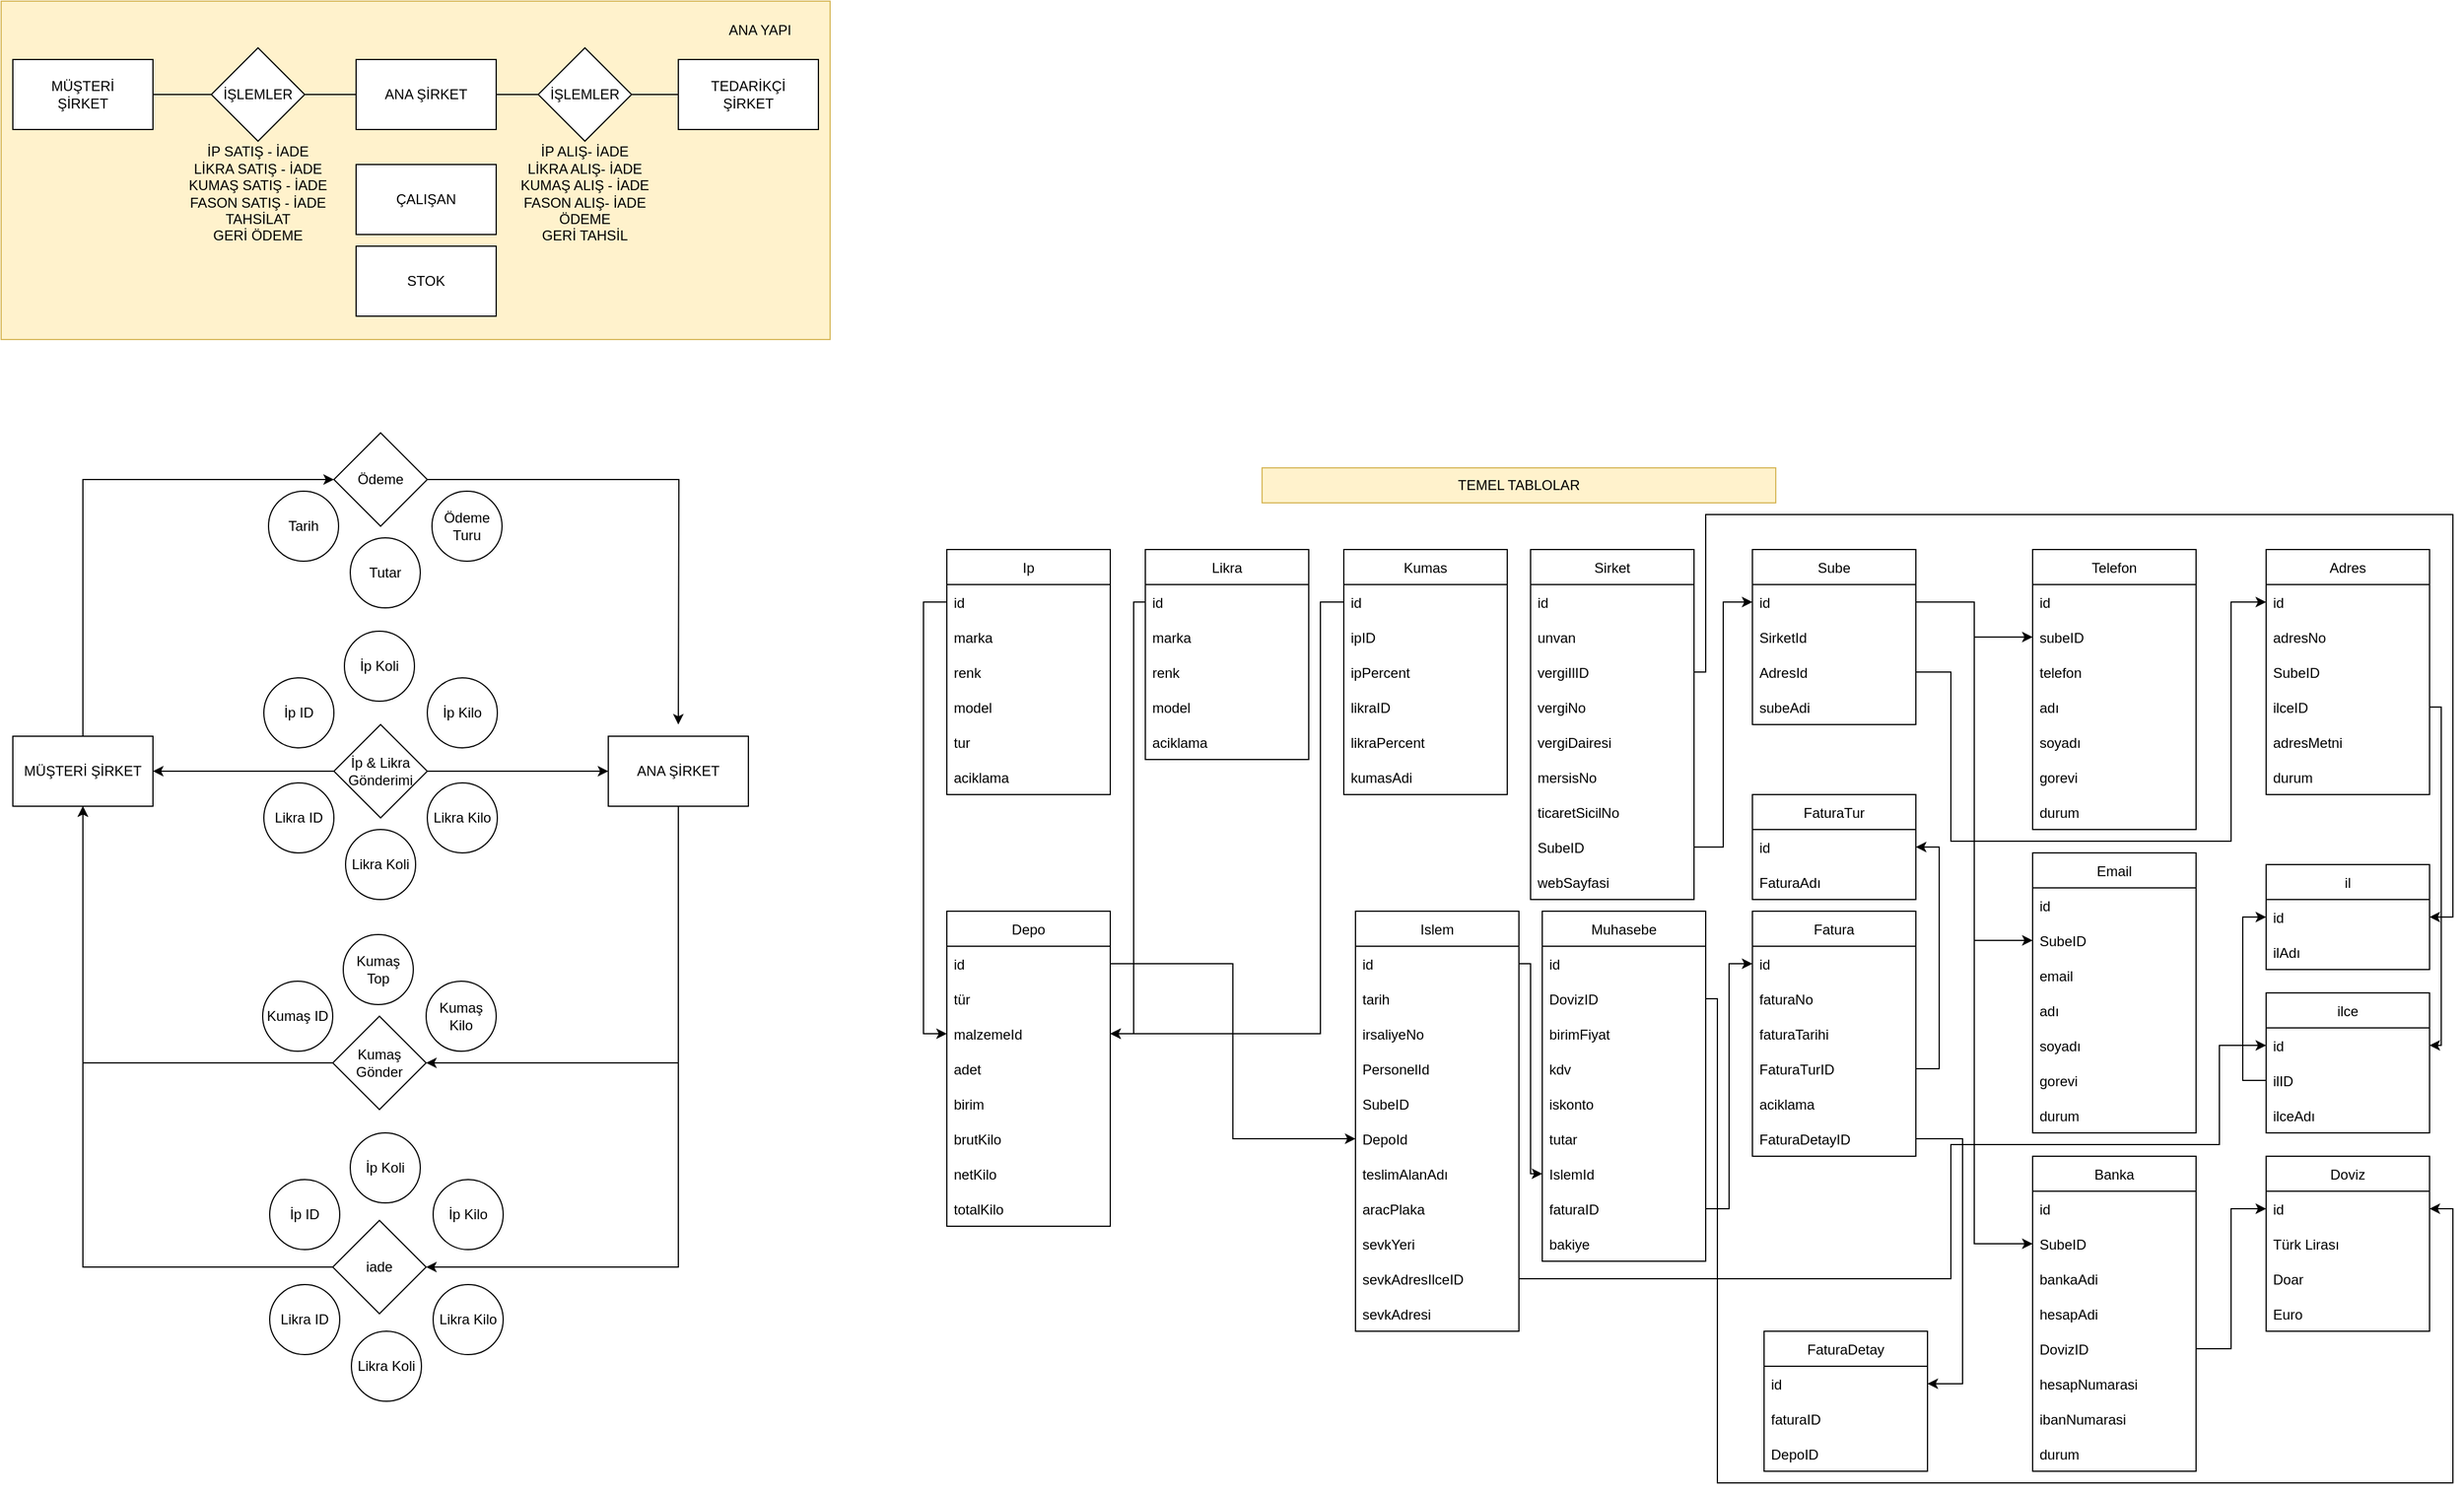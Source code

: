 <mxfile version="16.1.2" type="device"><diagram id="Fex40qj1qu8RMg_QddXo" name="Python"><mxGraphModel dx="2297" dy="1616" grid="1" gridSize="10" guides="1" tooltips="1" connect="1" arrows="1" fold="1" page="0" pageScale="1" pageWidth="827" pageHeight="1169" background="none" math="0" shadow="0"><root><mxCell id="0"/><mxCell id="1" parent="0"/><mxCell id="YPbKclNN7NXjhREGdwRK-55" style="edgeStyle=orthogonalEdgeStyle;rounded=0;orthogonalLoop=1;jettySize=auto;html=1;exitX=0.5;exitY=0;exitDx=0;exitDy=0;entryX=0;entryY=0.5;entryDx=0;entryDy=0;endArrow=classic;endFill=1;" parent="1" source="YPbKclNN7NXjhREGdwRK-19" target="YPbKclNN7NXjhREGdwRK-54" edge="1"><mxGeometry relative="1" as="geometry"/></mxCell><mxCell id="YPbKclNN7NXjhREGdwRK-19" value="MÜŞTERİ ŞİRKET" style="rounded=0;whiteSpace=wrap;html=1;" parent="1" vertex="1"><mxGeometry x="-280" y="370" width="120" height="60" as="geometry"/></mxCell><mxCell id="YPbKclNN7NXjhREGdwRK-40" style="edgeStyle=orthogonalEdgeStyle;rounded=0;orthogonalLoop=1;jettySize=auto;html=1;exitX=0.5;exitY=1;exitDx=0;exitDy=0;entryX=1;entryY=0.5;entryDx=0;entryDy=0;endArrow=classic;endFill=1;" parent="1" source="YPbKclNN7NXjhREGdwRK-20" target="YPbKclNN7NXjhREGdwRK-35" edge="1"><mxGeometry relative="1" as="geometry"/></mxCell><mxCell id="YPbKclNN7NXjhREGdwRK-41" style="edgeStyle=orthogonalEdgeStyle;rounded=0;orthogonalLoop=1;jettySize=auto;html=1;exitX=0.5;exitY=1;exitDx=0;exitDy=0;entryX=1;entryY=0.5;entryDx=0;entryDy=0;endArrow=classic;endFill=1;" parent="1" source="YPbKclNN7NXjhREGdwRK-20" target="YPbKclNN7NXjhREGdwRK-36" edge="1"><mxGeometry relative="1" as="geometry"/></mxCell><mxCell id="YPbKclNN7NXjhREGdwRK-20" value="ANA ŞİRKET" style="rounded=0;whiteSpace=wrap;html=1;" parent="1" vertex="1"><mxGeometry x="230" y="370" width="120" height="60" as="geometry"/></mxCell><mxCell id="zTs_CGGIqblyIHMx5JhY-110" style="edgeStyle=orthogonalEdgeStyle;rounded=0;orthogonalLoop=1;jettySize=auto;html=1;exitX=0;exitY=0.5;exitDx=0;exitDy=0;endArrow=classic;endFill=1;" parent="1" source="YPbKclNN7NXjhREGdwRK-22" target="YPbKclNN7NXjhREGdwRK-19" edge="1"><mxGeometry relative="1" as="geometry"/></mxCell><mxCell id="zTs_CGGIqblyIHMx5JhY-112" style="edgeStyle=orthogonalEdgeStyle;rounded=0;orthogonalLoop=1;jettySize=auto;html=1;exitX=1;exitY=0.5;exitDx=0;exitDy=0;entryX=0;entryY=0.5;entryDx=0;entryDy=0;endArrow=classic;endFill=1;" parent="1" source="YPbKclNN7NXjhREGdwRK-22" target="YPbKclNN7NXjhREGdwRK-20" edge="1"><mxGeometry relative="1" as="geometry"/></mxCell><mxCell id="YPbKclNN7NXjhREGdwRK-22" value="İp &amp;amp; Likra&lt;br&gt;Gönderimi" style="rhombus;whiteSpace=wrap;html=1;" parent="1" vertex="1"><mxGeometry x="-5" y="360" width="80" height="80" as="geometry"/></mxCell><mxCell id="YPbKclNN7NXjhREGdwRK-23" value="İp ID" style="ellipse;whiteSpace=wrap;html=1;aspect=fixed;" parent="1" vertex="1"><mxGeometry x="-65" y="320" width="60" height="60" as="geometry"/></mxCell><mxCell id="YPbKclNN7NXjhREGdwRK-24" value="İp Koli" style="ellipse;whiteSpace=wrap;html=1;aspect=fixed;" parent="1" vertex="1"><mxGeometry x="4" y="280" width="60" height="60" as="geometry"/></mxCell><mxCell id="YPbKclNN7NXjhREGdwRK-25" value="İp Kilo" style="ellipse;whiteSpace=wrap;html=1;aspect=fixed;" parent="1" vertex="1"><mxGeometry x="75" y="320" width="60" height="60" as="geometry"/></mxCell><mxCell id="YPbKclNN7NXjhREGdwRK-29" value="Likra ID" style="ellipse;whiteSpace=wrap;html=1;aspect=fixed;" parent="1" vertex="1"><mxGeometry x="-65" y="410" width="60" height="60" as="geometry"/></mxCell><mxCell id="YPbKclNN7NXjhREGdwRK-30" value="Likra Koli" style="ellipse;whiteSpace=wrap;html=1;aspect=fixed;" parent="1" vertex="1"><mxGeometry x="5" y="450" width="60" height="60" as="geometry"/></mxCell><mxCell id="YPbKclNN7NXjhREGdwRK-31" value="Likra Kilo" style="ellipse;whiteSpace=wrap;html=1;aspect=fixed;" parent="1" vertex="1"><mxGeometry x="75" y="410" width="60" height="60" as="geometry"/></mxCell><mxCell id="YPbKclNN7NXjhREGdwRK-42" style="edgeStyle=orthogonalEdgeStyle;rounded=0;orthogonalLoop=1;jettySize=auto;html=1;exitX=0;exitY=0.5;exitDx=0;exitDy=0;entryX=0.5;entryY=1;entryDx=0;entryDy=0;endArrow=classic;endFill=1;" parent="1" source="YPbKclNN7NXjhREGdwRK-35" target="YPbKclNN7NXjhREGdwRK-19" edge="1"><mxGeometry relative="1" as="geometry"/></mxCell><mxCell id="YPbKclNN7NXjhREGdwRK-35" value="Kumaş Gönder" style="rhombus;whiteSpace=wrap;html=1;" parent="1" vertex="1"><mxGeometry x="-6" y="610" width="80" height="80" as="geometry"/></mxCell><mxCell id="YPbKclNN7NXjhREGdwRK-44" style="edgeStyle=orthogonalEdgeStyle;rounded=0;orthogonalLoop=1;jettySize=auto;html=1;exitX=0;exitY=0.5;exitDx=0;exitDy=0;entryX=0.5;entryY=1;entryDx=0;entryDy=0;endArrow=classic;endFill=1;" parent="1" source="YPbKclNN7NXjhREGdwRK-36" target="YPbKclNN7NXjhREGdwRK-19" edge="1"><mxGeometry relative="1" as="geometry"/></mxCell><mxCell id="YPbKclNN7NXjhREGdwRK-36" value="iade" style="rhombus;whiteSpace=wrap;html=1;" parent="1" vertex="1"><mxGeometry x="-6" y="785" width="80" height="80" as="geometry"/></mxCell><mxCell id="YPbKclNN7NXjhREGdwRK-45" value="Kumaş ID" style="ellipse;whiteSpace=wrap;html=1;aspect=fixed;" parent="1" vertex="1"><mxGeometry x="-66" y="580" width="60" height="60" as="geometry"/></mxCell><mxCell id="YPbKclNN7NXjhREGdwRK-46" value="Kumaş Top" style="ellipse;whiteSpace=wrap;html=1;aspect=fixed;" parent="1" vertex="1"><mxGeometry x="3" y="540" width="60" height="60" as="geometry"/></mxCell><mxCell id="YPbKclNN7NXjhREGdwRK-47" value="Kumaş Kilo" style="ellipse;whiteSpace=wrap;html=1;aspect=fixed;" parent="1" vertex="1"><mxGeometry x="74" y="580" width="60" height="60" as="geometry"/></mxCell><mxCell id="YPbKclNN7NXjhREGdwRK-48" value="İp ID" style="ellipse;whiteSpace=wrap;html=1;aspect=fixed;" parent="1" vertex="1"><mxGeometry x="-60" y="750" width="60" height="60" as="geometry"/></mxCell><mxCell id="YPbKclNN7NXjhREGdwRK-49" value="İp Koli" style="ellipse;whiteSpace=wrap;html=1;aspect=fixed;" parent="1" vertex="1"><mxGeometry x="9" y="710" width="60" height="60" as="geometry"/></mxCell><mxCell id="YPbKclNN7NXjhREGdwRK-50" value="İp Kilo" style="ellipse;whiteSpace=wrap;html=1;aspect=fixed;" parent="1" vertex="1"><mxGeometry x="80" y="750" width="60" height="60" as="geometry"/></mxCell><mxCell id="YPbKclNN7NXjhREGdwRK-51" value="Likra ID" style="ellipse;whiteSpace=wrap;html=1;aspect=fixed;" parent="1" vertex="1"><mxGeometry x="-60" y="840" width="60" height="60" as="geometry"/></mxCell><mxCell id="YPbKclNN7NXjhREGdwRK-52" value="Likra Koli" style="ellipse;whiteSpace=wrap;html=1;aspect=fixed;" parent="1" vertex="1"><mxGeometry x="10" y="880" width="60" height="60" as="geometry"/></mxCell><mxCell id="YPbKclNN7NXjhREGdwRK-53" value="Likra Kilo" style="ellipse;whiteSpace=wrap;html=1;aspect=fixed;" parent="1" vertex="1"><mxGeometry x="80" y="840" width="60" height="60" as="geometry"/></mxCell><mxCell id="YPbKclNN7NXjhREGdwRK-56" style="edgeStyle=orthogonalEdgeStyle;rounded=0;orthogonalLoop=1;jettySize=auto;html=1;exitX=1;exitY=0.5;exitDx=0;exitDy=0;endArrow=classic;endFill=1;" parent="1" source="YPbKclNN7NXjhREGdwRK-54" edge="1"><mxGeometry relative="1" as="geometry"><mxPoint x="290" y="360" as="targetPoint"/></mxGeometry></mxCell><mxCell id="YPbKclNN7NXjhREGdwRK-54" value="Ödeme" style="rhombus;whiteSpace=wrap;html=1;" parent="1" vertex="1"><mxGeometry x="-5" y="110" width="80" height="80" as="geometry"/></mxCell><mxCell id="YPbKclNN7NXjhREGdwRK-57" value="Tarih" style="ellipse;whiteSpace=wrap;html=1;aspect=fixed;" parent="1" vertex="1"><mxGeometry x="-61" y="160" width="60" height="60" as="geometry"/></mxCell><mxCell id="YPbKclNN7NXjhREGdwRK-58" value="Tutar" style="ellipse;whiteSpace=wrap;html=1;aspect=fixed;" parent="1" vertex="1"><mxGeometry x="9" y="200" width="60" height="60" as="geometry"/></mxCell><mxCell id="YPbKclNN7NXjhREGdwRK-59" value="Ödeme Turu" style="ellipse;whiteSpace=wrap;html=1;aspect=fixed;" parent="1" vertex="1"><mxGeometry x="79" y="160" width="60" height="60" as="geometry"/></mxCell><mxCell id="zTs_CGGIqblyIHMx5JhY-3" value="" style="group;editable=0;" parent="1" vertex="1" connectable="0"><mxGeometry x="-290" y="-260" width="710" height="290" as="geometry"/></mxCell><mxCell id="YPbKclNN7NXjhREGdwRK-16" value="" style="rounded=0;whiteSpace=wrap;html=1;fillColor=#fff2cc;strokeColor=#d6b656;" parent="zTs_CGGIqblyIHMx5JhY-3" vertex="1"><mxGeometry width="710" height="290" as="geometry"/></mxCell><mxCell id="YPbKclNN7NXjhREGdwRK-1" value="ANA ŞİRKET" style="rounded=0;whiteSpace=wrap;html=1;" parent="zTs_CGGIqblyIHMx5JhY-3" vertex="1"><mxGeometry x="304" y="50" width="120" height="60" as="geometry"/></mxCell><mxCell id="YPbKclNN7NXjhREGdwRK-2" value="MÜŞTERİ&lt;br&gt;ŞİRKET" style="rounded=0;whiteSpace=wrap;html=1;" parent="zTs_CGGIqblyIHMx5JhY-3" vertex="1"><mxGeometry x="10" y="50" width="120" height="60" as="geometry"/></mxCell><mxCell id="YPbKclNN7NXjhREGdwRK-4" value="TEDARİKÇİ&lt;br&gt;ŞİRKET" style="rounded=0;whiteSpace=wrap;html=1;" parent="zTs_CGGIqblyIHMx5JhY-3" vertex="1"><mxGeometry x="580" y="50" width="120" height="60" as="geometry"/></mxCell><mxCell id="YPbKclNN7NXjhREGdwRK-8" value="İŞLEMLER" style="rhombus;whiteSpace=wrap;html=1;" parent="zTs_CGGIqblyIHMx5JhY-3" vertex="1"><mxGeometry x="180" y="40" width="80" height="80" as="geometry"/></mxCell><mxCell id="YPbKclNN7NXjhREGdwRK-3" value="" style="edgeStyle=orthogonalEdgeStyle;rounded=0;orthogonalLoop=1;jettySize=auto;html=1;endArrow=none;endFill=0;startArrow=none;" parent="zTs_CGGIqblyIHMx5JhY-3" source="YPbKclNN7NXjhREGdwRK-8" target="YPbKclNN7NXjhREGdwRK-2" edge="1"><mxGeometry relative="1" as="geometry"/></mxCell><mxCell id="YPbKclNN7NXjhREGdwRK-9" value="" style="edgeStyle=orthogonalEdgeStyle;rounded=0;orthogonalLoop=1;jettySize=auto;html=1;endArrow=none;endFill=0;" parent="zTs_CGGIqblyIHMx5JhY-3" source="YPbKclNN7NXjhREGdwRK-1" target="YPbKclNN7NXjhREGdwRK-8" edge="1"><mxGeometry relative="1" as="geometry"><mxPoint x="304" y="80" as="sourcePoint"/><mxPoint x="-110" y="80" as="targetPoint"/></mxGeometry></mxCell><mxCell id="YPbKclNN7NXjhREGdwRK-10" value="İŞLEMLER" style="rhombus;whiteSpace=wrap;html=1;" parent="zTs_CGGIqblyIHMx5JhY-3" vertex="1"><mxGeometry x="460" y="40" width="80" height="80" as="geometry"/></mxCell><mxCell id="YPbKclNN7NXjhREGdwRK-5" value="" style="edgeStyle=orthogonalEdgeStyle;rounded=0;orthogonalLoop=1;jettySize=auto;html=1;endArrow=none;endFill=0;startArrow=none;" parent="zTs_CGGIqblyIHMx5JhY-3" source="YPbKclNN7NXjhREGdwRK-10" target="YPbKclNN7NXjhREGdwRK-4" edge="1"><mxGeometry relative="1" as="geometry"/></mxCell><mxCell id="YPbKclNN7NXjhREGdwRK-11" value="" style="edgeStyle=orthogonalEdgeStyle;rounded=0;orthogonalLoop=1;jettySize=auto;html=1;endArrow=none;endFill=0;" parent="zTs_CGGIqblyIHMx5JhY-3" source="YPbKclNN7NXjhREGdwRK-1" target="YPbKclNN7NXjhREGdwRK-10" edge="1"><mxGeometry relative="1" as="geometry"><mxPoint x="424" y="80" as="sourcePoint"/><mxPoint x="840" y="80" as="targetPoint"/></mxGeometry></mxCell><mxCell id="YPbKclNN7NXjhREGdwRK-12" value="İP SATIŞ - İADE&lt;br&gt;LİKRA SATIŞ - İADE&lt;br&gt;KUMAŞ SATIŞ - İADE&lt;br&gt;FASON SATIŞ - İADE&lt;br&gt;TAHSİLAT&lt;br&gt;GERİ ÖDEME" style="text;html=1;strokeColor=none;fillColor=none;align=center;verticalAlign=middle;whiteSpace=wrap;rounded=0;" parent="zTs_CGGIqblyIHMx5JhY-3" vertex="1"><mxGeometry x="150" y="120" width="140" height="90" as="geometry"/></mxCell><mxCell id="YPbKclNN7NXjhREGdwRK-13" value="İP ALIŞ- İADE&lt;br&gt;LİKRA ALIŞ- İADE&lt;br&gt;KUMAŞ ALIŞ - İADE&lt;br&gt;FASON ALIŞ- İADE&lt;br&gt;ÖDEME&lt;br&gt;GERİ TAHSİL" style="text;html=1;strokeColor=none;fillColor=none;align=center;verticalAlign=middle;whiteSpace=wrap;rounded=0;" parent="zTs_CGGIqblyIHMx5JhY-3" vertex="1"><mxGeometry x="430" y="120" width="140" height="90" as="geometry"/></mxCell><mxCell id="YPbKclNN7NXjhREGdwRK-17" value="ANA YAPI" style="text;html=1;strokeColor=none;fillColor=none;align=center;verticalAlign=middle;whiteSpace=wrap;rounded=0;" parent="zTs_CGGIqblyIHMx5JhY-3" vertex="1"><mxGeometry x="600" y="10" width="100" height="30" as="geometry"/></mxCell><mxCell id="zTs_CGGIqblyIHMx5JhY-1" value="ÇALIŞAN" style="rounded=0;whiteSpace=wrap;html=1;" parent="zTs_CGGIqblyIHMx5JhY-3" vertex="1"><mxGeometry x="304" y="140" width="120" height="60" as="geometry"/></mxCell><mxCell id="zTs_CGGIqblyIHMx5JhY-2" value="STOK" style="rounded=0;whiteSpace=wrap;html=1;" parent="zTs_CGGIqblyIHMx5JhY-3" vertex="1"><mxGeometry x="304" y="210" width="120" height="60" as="geometry"/></mxCell><mxCell id="zTs_CGGIqblyIHMx5JhY-4" value="TEMEL TABLOLAR" style="text;html=1;strokeColor=#d6b656;fillColor=#fff2cc;align=center;verticalAlign=middle;whiteSpace=wrap;rounded=0;" parent="1" vertex="1"><mxGeometry x="790" y="140" width="440" height="30" as="geometry"/></mxCell><mxCell id="zTs_CGGIqblyIHMx5JhY-11" value="Ip" style="swimlane;fontStyle=0;childLayout=stackLayout;horizontal=1;startSize=30;horizontalStack=0;resizeParent=1;resizeParentMax=0;resizeLast=0;collapsible=1;marginBottom=0;" parent="1" vertex="1"><mxGeometry x="520" y="210" width="140" height="210" as="geometry"><mxRectangle x="520" y="210" width="40" height="30" as="alternateBounds"/></mxGeometry></mxCell><mxCell id="zTs_CGGIqblyIHMx5JhY-12" value="id" style="text;strokeColor=none;fillColor=none;align=left;verticalAlign=middle;spacingLeft=4;spacingRight=4;overflow=hidden;points=[[0,0.5],[1,0.5]];portConstraint=eastwest;rotatable=0;" parent="zTs_CGGIqblyIHMx5JhY-11" vertex="1"><mxGeometry y="30" width="140" height="30" as="geometry"/></mxCell><mxCell id="zTs_CGGIqblyIHMx5JhY-13" value="marka" style="text;strokeColor=none;fillColor=none;align=left;verticalAlign=middle;spacingLeft=4;spacingRight=4;overflow=hidden;points=[[0,0.5],[1,0.5]];portConstraint=eastwest;rotatable=0;" parent="zTs_CGGIqblyIHMx5JhY-11" vertex="1"><mxGeometry y="60" width="140" height="30" as="geometry"/></mxCell><mxCell id="zTs_CGGIqblyIHMx5JhY-14" value="renk" style="text;strokeColor=none;fillColor=none;align=left;verticalAlign=middle;spacingLeft=4;spacingRight=4;overflow=hidden;points=[[0,0.5],[1,0.5]];portConstraint=eastwest;rotatable=0;" parent="zTs_CGGIqblyIHMx5JhY-11" vertex="1"><mxGeometry y="90" width="140" height="30" as="geometry"/></mxCell><mxCell id="zTs_CGGIqblyIHMx5JhY-15" value="model" style="text;strokeColor=none;fillColor=none;align=left;verticalAlign=middle;spacingLeft=4;spacingRight=4;overflow=hidden;points=[[0,0.5],[1,0.5]];portConstraint=eastwest;rotatable=0;" parent="zTs_CGGIqblyIHMx5JhY-11" vertex="1"><mxGeometry y="120" width="140" height="30" as="geometry"/></mxCell><mxCell id="zTs_CGGIqblyIHMx5JhY-16" value="tur" style="text;strokeColor=none;fillColor=none;align=left;verticalAlign=middle;spacingLeft=4;spacingRight=4;overflow=hidden;points=[[0,0.5],[1,0.5]];portConstraint=eastwest;rotatable=0;" parent="zTs_CGGIqblyIHMx5JhY-11" vertex="1"><mxGeometry y="150" width="140" height="30" as="geometry"/></mxCell><mxCell id="zTs_CGGIqblyIHMx5JhY-17" value="aciklama" style="text;strokeColor=none;fillColor=none;align=left;verticalAlign=middle;spacingLeft=4;spacingRight=4;overflow=hidden;points=[[0,0.5],[1,0.5]];portConstraint=eastwest;rotatable=0;" parent="zTs_CGGIqblyIHMx5JhY-11" vertex="1"><mxGeometry y="180" width="140" height="30" as="geometry"/></mxCell><mxCell id="zTs_CGGIqblyIHMx5JhY-18" value="Likra" style="swimlane;fontStyle=0;childLayout=stackLayout;horizontal=1;startSize=30;horizontalStack=0;resizeParent=1;resizeParentMax=0;resizeLast=0;collapsible=1;marginBottom=0;" parent="1" vertex="1"><mxGeometry x="690" y="210" width="140" height="180" as="geometry"/></mxCell><mxCell id="zTs_CGGIqblyIHMx5JhY-19" value="id" style="text;strokeColor=none;fillColor=none;align=left;verticalAlign=middle;spacingLeft=4;spacingRight=4;overflow=hidden;points=[[0,0.5],[1,0.5]];portConstraint=eastwest;rotatable=0;" parent="zTs_CGGIqblyIHMx5JhY-18" vertex="1"><mxGeometry y="30" width="140" height="30" as="geometry"/></mxCell><mxCell id="zTs_CGGIqblyIHMx5JhY-20" value="marka" style="text;strokeColor=none;fillColor=none;align=left;verticalAlign=middle;spacingLeft=4;spacingRight=4;overflow=hidden;points=[[0,0.5],[1,0.5]];portConstraint=eastwest;rotatable=0;" parent="zTs_CGGIqblyIHMx5JhY-18" vertex="1"><mxGeometry y="60" width="140" height="30" as="geometry"/></mxCell><mxCell id="zTs_CGGIqblyIHMx5JhY-21" value="renk" style="text;strokeColor=none;fillColor=none;align=left;verticalAlign=middle;spacingLeft=4;spacingRight=4;overflow=hidden;points=[[0,0.5],[1,0.5]];portConstraint=eastwest;rotatable=0;" parent="zTs_CGGIqblyIHMx5JhY-18" vertex="1"><mxGeometry y="90" width="140" height="30" as="geometry"/></mxCell><mxCell id="zTs_CGGIqblyIHMx5JhY-22" value="model" style="text;strokeColor=none;fillColor=none;align=left;verticalAlign=middle;spacingLeft=4;spacingRight=4;overflow=hidden;points=[[0,0.5],[1,0.5]];portConstraint=eastwest;rotatable=0;" parent="zTs_CGGIqblyIHMx5JhY-18" vertex="1"><mxGeometry y="120" width="140" height="30" as="geometry"/></mxCell><mxCell id="zTs_CGGIqblyIHMx5JhY-24" value="aciklama" style="text;strokeColor=none;fillColor=none;align=left;verticalAlign=middle;spacingLeft=4;spacingRight=4;overflow=hidden;points=[[0,0.5],[1,0.5]];portConstraint=eastwest;rotatable=0;" parent="zTs_CGGIqblyIHMx5JhY-18" vertex="1"><mxGeometry y="150" width="140" height="30" as="geometry"/></mxCell><mxCell id="zTs_CGGIqblyIHMx5JhY-25" value="Kumas" style="swimlane;fontStyle=0;childLayout=stackLayout;horizontal=1;startSize=30;horizontalStack=0;resizeParent=1;resizeParentMax=0;resizeLast=0;collapsible=1;marginBottom=0;" parent="1" vertex="1"><mxGeometry x="860" y="210" width="140" height="210" as="geometry"/></mxCell><mxCell id="zTs_CGGIqblyIHMx5JhY-26" value="id" style="text;strokeColor=none;fillColor=none;align=left;verticalAlign=middle;spacingLeft=4;spacingRight=4;overflow=hidden;points=[[0,0.5],[1,0.5]];portConstraint=eastwest;rotatable=0;" parent="zTs_CGGIqblyIHMx5JhY-25" vertex="1"><mxGeometry y="30" width="140" height="30" as="geometry"/></mxCell><mxCell id="zTs_CGGIqblyIHMx5JhY-27" value="ipID" style="text;strokeColor=none;fillColor=none;align=left;verticalAlign=middle;spacingLeft=4;spacingRight=4;overflow=hidden;points=[[0,0.5],[1,0.5]];portConstraint=eastwest;rotatable=0;" parent="zTs_CGGIqblyIHMx5JhY-25" vertex="1"><mxGeometry y="60" width="140" height="30" as="geometry"/></mxCell><mxCell id="zTs_CGGIqblyIHMx5JhY-28" value="ipPercent" style="text;strokeColor=none;fillColor=none;align=left;verticalAlign=middle;spacingLeft=4;spacingRight=4;overflow=hidden;points=[[0,0.5],[1,0.5]];portConstraint=eastwest;rotatable=0;" parent="zTs_CGGIqblyIHMx5JhY-25" vertex="1"><mxGeometry y="90" width="140" height="30" as="geometry"/></mxCell><mxCell id="zTs_CGGIqblyIHMx5JhY-29" value="likraID" style="text;strokeColor=none;fillColor=none;align=left;verticalAlign=middle;spacingLeft=4;spacingRight=4;overflow=hidden;points=[[0,0.5],[1,0.5]];portConstraint=eastwest;rotatable=0;" parent="zTs_CGGIqblyIHMx5JhY-25" vertex="1"><mxGeometry y="120" width="140" height="30" as="geometry"/></mxCell><mxCell id="zTs_CGGIqblyIHMx5JhY-30" value="likraPercent" style="text;strokeColor=none;fillColor=none;align=left;verticalAlign=middle;spacingLeft=4;spacingRight=4;overflow=hidden;points=[[0,0.5],[1,0.5]];portConstraint=eastwest;rotatable=0;" parent="zTs_CGGIqblyIHMx5JhY-25" vertex="1"><mxGeometry y="150" width="140" height="30" as="geometry"/></mxCell><mxCell id="zTs_CGGIqblyIHMx5JhY-31" value="kumasAdi" style="text;strokeColor=none;fillColor=none;align=left;verticalAlign=middle;spacingLeft=4;spacingRight=4;overflow=hidden;points=[[0,0.5],[1,0.5]];portConstraint=eastwest;rotatable=0;" parent="zTs_CGGIqblyIHMx5JhY-25" vertex="1"><mxGeometry y="180" width="140" height="30" as="geometry"/></mxCell><mxCell id="zTs_CGGIqblyIHMx5JhY-32" value="Sirket" style="swimlane;fontStyle=0;childLayout=stackLayout;horizontal=1;startSize=30;horizontalStack=0;resizeParent=1;resizeParentMax=0;resizeLast=0;collapsible=1;marginBottom=0;" parent="1" vertex="1"><mxGeometry x="1020" y="210" width="140" height="300" as="geometry"/></mxCell><mxCell id="zTs_CGGIqblyIHMx5JhY-33" value="id" style="text;strokeColor=none;fillColor=none;align=left;verticalAlign=middle;spacingLeft=4;spacingRight=4;overflow=hidden;points=[[0,0.5],[1,0.5]];portConstraint=eastwest;rotatable=0;" parent="zTs_CGGIqblyIHMx5JhY-32" vertex="1"><mxGeometry y="30" width="140" height="30" as="geometry"/></mxCell><mxCell id="zTs_CGGIqblyIHMx5JhY-34" value="unvan" style="text;strokeColor=none;fillColor=none;align=left;verticalAlign=middle;spacingLeft=4;spacingRight=4;overflow=hidden;points=[[0,0.5],[1,0.5]];portConstraint=eastwest;rotatable=0;" parent="zTs_CGGIqblyIHMx5JhY-32" vertex="1"><mxGeometry y="60" width="140" height="30" as="geometry"/></mxCell><mxCell id="zTs_CGGIqblyIHMx5JhY-35" value="vergiIlID" style="text;strokeColor=none;fillColor=none;align=left;verticalAlign=middle;spacingLeft=4;spacingRight=4;overflow=hidden;points=[[0,0.5],[1,0.5]];portConstraint=eastwest;rotatable=0;" parent="zTs_CGGIqblyIHMx5JhY-32" vertex="1"><mxGeometry y="90" width="140" height="30" as="geometry"/></mxCell><mxCell id="zTs_CGGIqblyIHMx5JhY-36" value="vergiNo" style="text;strokeColor=none;fillColor=none;align=left;verticalAlign=middle;spacingLeft=4;spacingRight=4;overflow=hidden;points=[[0,0.5],[1,0.5]];portConstraint=eastwest;rotatable=0;" parent="zTs_CGGIqblyIHMx5JhY-32" vertex="1"><mxGeometry y="120" width="140" height="30" as="geometry"/></mxCell><mxCell id="zTs_CGGIqblyIHMx5JhY-37" value="vergiDairesi" style="text;strokeColor=none;fillColor=none;align=left;verticalAlign=middle;spacingLeft=4;spacingRight=4;overflow=hidden;points=[[0,0.5],[1,0.5]];portConstraint=eastwest;rotatable=0;" parent="zTs_CGGIqblyIHMx5JhY-32" vertex="1"><mxGeometry y="150" width="140" height="30" as="geometry"/></mxCell><mxCell id="zTs_CGGIqblyIHMx5JhY-38" value="mersisNo" style="text;strokeColor=none;fillColor=none;align=left;verticalAlign=middle;spacingLeft=4;spacingRight=4;overflow=hidden;points=[[0,0.5],[1,0.5]];portConstraint=eastwest;rotatable=0;" parent="zTs_CGGIqblyIHMx5JhY-32" vertex="1"><mxGeometry y="180" width="140" height="30" as="geometry"/></mxCell><mxCell id="zTs_CGGIqblyIHMx5JhY-39" value="ticaretSicilNo" style="text;strokeColor=none;fillColor=none;align=left;verticalAlign=middle;spacingLeft=4;spacingRight=4;overflow=hidden;points=[[0,0.5],[1,0.5]];portConstraint=eastwest;rotatable=0;" parent="zTs_CGGIqblyIHMx5JhY-32" vertex="1"><mxGeometry y="210" width="140" height="30" as="geometry"/></mxCell><mxCell id="zTs_CGGIqblyIHMx5JhY-40" value="SubeID" style="text;strokeColor=none;fillColor=none;align=left;verticalAlign=middle;spacingLeft=4;spacingRight=4;overflow=hidden;points=[[0,0.5],[1,0.5]];portConstraint=eastwest;rotatable=0;" parent="zTs_CGGIqblyIHMx5JhY-32" vertex="1"><mxGeometry y="240" width="140" height="30" as="geometry"/></mxCell><mxCell id="zTs_CGGIqblyIHMx5JhY-113" value="webSayfasi" style="text;strokeColor=none;fillColor=none;align=left;verticalAlign=middle;spacingLeft=4;spacingRight=4;overflow=hidden;points=[[0,0.5],[1,0.5]];portConstraint=eastwest;rotatable=0;" parent="zTs_CGGIqblyIHMx5JhY-32" vertex="1"><mxGeometry y="270" width="140" height="30" as="geometry"/></mxCell><mxCell id="zTs_CGGIqblyIHMx5JhY-41" value="Sube" style="swimlane;fontStyle=0;childLayout=stackLayout;horizontal=1;startSize=30;horizontalStack=0;resizeParent=1;resizeParentMax=0;resizeLast=0;collapsible=1;marginBottom=0;" parent="1" vertex="1"><mxGeometry x="1210" y="210" width="140" height="150" as="geometry"/></mxCell><mxCell id="zTs_CGGIqblyIHMx5JhY-42" value="id" style="text;strokeColor=none;fillColor=none;align=left;verticalAlign=middle;spacingLeft=4;spacingRight=4;overflow=hidden;points=[[0,0.5],[1,0.5]];portConstraint=eastwest;rotatable=0;" parent="zTs_CGGIqblyIHMx5JhY-41" vertex="1"><mxGeometry y="30" width="140" height="30" as="geometry"/></mxCell><mxCell id="zTs_CGGIqblyIHMx5JhY-43" value="SirketId" style="text;strokeColor=none;fillColor=none;align=left;verticalAlign=middle;spacingLeft=4;spacingRight=4;overflow=hidden;points=[[0,0.5],[1,0.5]];portConstraint=eastwest;rotatable=0;" parent="zTs_CGGIqblyIHMx5JhY-41" vertex="1"><mxGeometry y="60" width="140" height="30" as="geometry"/></mxCell><mxCell id="zTs_CGGIqblyIHMx5JhY-44" value="AdresId" style="text;strokeColor=none;fillColor=none;align=left;verticalAlign=middle;spacingLeft=4;spacingRight=4;overflow=hidden;points=[[0,0.5],[1,0.5]];portConstraint=eastwest;rotatable=0;" parent="zTs_CGGIqblyIHMx5JhY-41" vertex="1"><mxGeometry y="90" width="140" height="30" as="geometry"/></mxCell><mxCell id="v5buNUWPe-Hri3F91voA-47" value="subeAdi" style="text;strokeColor=none;fillColor=none;align=left;verticalAlign=middle;spacingLeft=4;spacingRight=4;overflow=hidden;points=[[0,0.5],[1,0.5]];portConstraint=eastwest;rotatable=0;" parent="zTs_CGGIqblyIHMx5JhY-41" vertex="1"><mxGeometry y="120" width="140" height="30" as="geometry"/></mxCell><mxCell id="zTs_CGGIqblyIHMx5JhY-48" style="edgeStyle=orthogonalEdgeStyle;rounded=0;orthogonalLoop=1;jettySize=auto;html=1;" parent="1" source="zTs_CGGIqblyIHMx5JhY-40" target="zTs_CGGIqblyIHMx5JhY-42" edge="1"><mxGeometry relative="1" as="geometry"/></mxCell><mxCell id="zTs_CGGIqblyIHMx5JhY-49" value="Telefon" style="swimlane;fontStyle=0;childLayout=stackLayout;horizontal=1;startSize=30;horizontalStack=0;resizeParent=1;resizeParentMax=0;resizeLast=0;collapsible=1;marginBottom=0;" parent="1" vertex="1"><mxGeometry x="1450" y="210" width="140" height="240" as="geometry"/></mxCell><mxCell id="zTs_CGGIqblyIHMx5JhY-50" value="id" style="text;strokeColor=none;fillColor=none;align=left;verticalAlign=middle;spacingLeft=4;spacingRight=4;overflow=hidden;points=[[0,0.5],[1,0.5]];portConstraint=eastwest;rotatable=0;" parent="zTs_CGGIqblyIHMx5JhY-49" vertex="1"><mxGeometry y="30" width="140" height="30" as="geometry"/></mxCell><mxCell id="zTs_CGGIqblyIHMx5JhY-51" value="subeID" style="text;strokeColor=none;fillColor=none;align=left;verticalAlign=middle;spacingLeft=4;spacingRight=4;overflow=hidden;points=[[0,0.5],[1,0.5]];portConstraint=eastwest;rotatable=0;" parent="zTs_CGGIqblyIHMx5JhY-49" vertex="1"><mxGeometry y="60" width="140" height="30" as="geometry"/></mxCell><mxCell id="zTs_CGGIqblyIHMx5JhY-52" value="telefon" style="text;strokeColor=none;fillColor=none;align=left;verticalAlign=middle;spacingLeft=4;spacingRight=4;overflow=hidden;points=[[0,0.5],[1,0.5]];portConstraint=eastwest;rotatable=0;" parent="zTs_CGGIqblyIHMx5JhY-49" vertex="1"><mxGeometry y="90" width="140" height="30" as="geometry"/></mxCell><mxCell id="zTs_CGGIqblyIHMx5JhY-53" value="adı" style="text;strokeColor=none;fillColor=none;align=left;verticalAlign=middle;spacingLeft=4;spacingRight=4;overflow=hidden;points=[[0,0.5],[1,0.5]];portConstraint=eastwest;rotatable=0;" parent="zTs_CGGIqblyIHMx5JhY-49" vertex="1"><mxGeometry y="120" width="140" height="30" as="geometry"/></mxCell><mxCell id="zTs_CGGIqblyIHMx5JhY-59" value="soyadı" style="text;strokeColor=none;fillColor=none;align=left;verticalAlign=middle;spacingLeft=4;spacingRight=4;overflow=hidden;points=[[0,0.5],[1,0.5]];portConstraint=eastwest;rotatable=0;" parent="zTs_CGGIqblyIHMx5JhY-49" vertex="1"><mxGeometry y="150" width="140" height="30" as="geometry"/></mxCell><mxCell id="zTs_CGGIqblyIHMx5JhY-60" value="gorevi" style="text;strokeColor=none;fillColor=none;align=left;verticalAlign=middle;spacingLeft=4;spacingRight=4;overflow=hidden;points=[[0,0.5],[1,0.5]];portConstraint=eastwest;rotatable=0;" parent="zTs_CGGIqblyIHMx5JhY-49" vertex="1"><mxGeometry y="180" width="140" height="30" as="geometry"/></mxCell><mxCell id="zTs_CGGIqblyIHMx5JhY-69" value="durum" style="text;strokeColor=none;fillColor=none;align=left;verticalAlign=middle;spacingLeft=4;spacingRight=4;overflow=hidden;points=[[0,0.5],[1,0.5]];portConstraint=eastwest;rotatable=0;" parent="zTs_CGGIqblyIHMx5JhY-49" vertex="1"><mxGeometry y="210" width="140" height="30" as="geometry"/></mxCell><mxCell id="zTs_CGGIqblyIHMx5JhY-70" value="Email" style="swimlane;fontStyle=0;childLayout=stackLayout;horizontal=1;startSize=30;horizontalStack=0;resizeParent=1;resizeParentMax=0;resizeLast=0;collapsible=1;marginBottom=0;" parent="1" vertex="1"><mxGeometry x="1450" y="470" width="140" height="240" as="geometry"/></mxCell><mxCell id="zTs_CGGIqblyIHMx5JhY-71" value="id" style="text;strokeColor=none;fillColor=none;align=left;verticalAlign=middle;spacingLeft=4;spacingRight=4;overflow=hidden;points=[[0,0.5],[1,0.5]];portConstraint=eastwest;rotatable=0;" parent="zTs_CGGIqblyIHMx5JhY-70" vertex="1"><mxGeometry y="30" width="140" height="30" as="geometry"/></mxCell><mxCell id="zTs_CGGIqblyIHMx5JhY-72" value="SubeID" style="text;strokeColor=none;fillColor=none;align=left;verticalAlign=middle;spacingLeft=4;spacingRight=4;overflow=hidden;points=[[0,0.5],[1,0.5]];portConstraint=eastwest;rotatable=0;" parent="zTs_CGGIqblyIHMx5JhY-70" vertex="1"><mxGeometry y="60" width="140" height="30" as="geometry"/></mxCell><mxCell id="zTs_CGGIqblyIHMx5JhY-73" value="email" style="text;strokeColor=none;fillColor=none;align=left;verticalAlign=middle;spacingLeft=4;spacingRight=4;overflow=hidden;points=[[0,0.5],[1,0.5]];portConstraint=eastwest;rotatable=0;" parent="zTs_CGGIqblyIHMx5JhY-70" vertex="1"><mxGeometry y="90" width="140" height="30" as="geometry"/></mxCell><mxCell id="zTs_CGGIqblyIHMx5JhY-74" value="adı" style="text;strokeColor=none;fillColor=none;align=left;verticalAlign=middle;spacingLeft=4;spacingRight=4;overflow=hidden;points=[[0,0.5],[1,0.5]];portConstraint=eastwest;rotatable=0;" parent="zTs_CGGIqblyIHMx5JhY-70" vertex="1"><mxGeometry y="120" width="140" height="30" as="geometry"/></mxCell><mxCell id="zTs_CGGIqblyIHMx5JhY-75" value="soyadı" style="text;strokeColor=none;fillColor=none;align=left;verticalAlign=middle;spacingLeft=4;spacingRight=4;overflow=hidden;points=[[0,0.5],[1,0.5]];portConstraint=eastwest;rotatable=0;" parent="zTs_CGGIqblyIHMx5JhY-70" vertex="1"><mxGeometry y="150" width="140" height="30" as="geometry"/></mxCell><mxCell id="zTs_CGGIqblyIHMx5JhY-76" value="gorevi" style="text;strokeColor=none;fillColor=none;align=left;verticalAlign=middle;spacingLeft=4;spacingRight=4;overflow=hidden;points=[[0,0.5],[1,0.5]];portConstraint=eastwest;rotatable=0;" parent="zTs_CGGIqblyIHMx5JhY-70" vertex="1"><mxGeometry y="180" width="140" height="30" as="geometry"/></mxCell><mxCell id="zTs_CGGIqblyIHMx5JhY-77" value="durum" style="text;strokeColor=none;fillColor=none;align=left;verticalAlign=middle;spacingLeft=4;spacingRight=4;overflow=hidden;points=[[0,0.5],[1,0.5]];portConstraint=eastwest;rotatable=0;" parent="zTs_CGGIqblyIHMx5JhY-70" vertex="1"><mxGeometry y="210" width="140" height="30" as="geometry"/></mxCell><mxCell id="zTs_CGGIqblyIHMx5JhY-78" style="edgeStyle=orthogonalEdgeStyle;rounded=0;orthogonalLoop=1;jettySize=auto;html=1;exitX=1;exitY=0.5;exitDx=0;exitDy=0;entryX=0;entryY=0.5;entryDx=0;entryDy=0;" parent="1" source="zTs_CGGIqblyIHMx5JhY-42" target="zTs_CGGIqblyIHMx5JhY-51" edge="1"><mxGeometry relative="1" as="geometry"/></mxCell><mxCell id="zTs_CGGIqblyIHMx5JhY-80" value="Banka" style="swimlane;fontStyle=0;childLayout=stackLayout;horizontal=1;startSize=30;horizontalStack=0;resizeParent=1;resizeParentMax=0;resizeLast=0;collapsible=1;marginBottom=0;" parent="1" vertex="1"><mxGeometry x="1450" y="730" width="140" height="270" as="geometry"/></mxCell><mxCell id="zTs_CGGIqblyIHMx5JhY-81" value="id" style="text;strokeColor=none;fillColor=none;align=left;verticalAlign=middle;spacingLeft=4;spacingRight=4;overflow=hidden;points=[[0,0.5],[1,0.5]];portConstraint=eastwest;rotatable=0;" parent="zTs_CGGIqblyIHMx5JhY-80" vertex="1"><mxGeometry y="30" width="140" height="30" as="geometry"/></mxCell><mxCell id="zTs_CGGIqblyIHMx5JhY-82" value="SubeID" style="text;strokeColor=none;fillColor=none;align=left;verticalAlign=middle;spacingLeft=4;spacingRight=4;overflow=hidden;points=[[0,0.5],[1,0.5]];portConstraint=eastwest;rotatable=0;" parent="zTs_CGGIqblyIHMx5JhY-80" vertex="1"><mxGeometry y="60" width="140" height="30" as="geometry"/></mxCell><mxCell id="zTs_CGGIqblyIHMx5JhY-83" value="bankaAdi" style="text;strokeColor=none;fillColor=none;align=left;verticalAlign=middle;spacingLeft=4;spacingRight=4;overflow=hidden;points=[[0,0.5],[1,0.5]];portConstraint=eastwest;rotatable=0;" parent="zTs_CGGIqblyIHMx5JhY-80" vertex="1"><mxGeometry y="90" width="140" height="30" as="geometry"/></mxCell><mxCell id="zTs_CGGIqblyIHMx5JhY-84" value="hesapAdi" style="text;strokeColor=none;fillColor=none;align=left;verticalAlign=middle;spacingLeft=4;spacingRight=4;overflow=hidden;points=[[0,0.5],[1,0.5]];portConstraint=eastwest;rotatable=0;" parent="zTs_CGGIqblyIHMx5JhY-80" vertex="1"><mxGeometry y="120" width="140" height="30" as="geometry"/></mxCell><mxCell id="zTs_CGGIqblyIHMx5JhY-85" value="DovizID" style="text;strokeColor=none;fillColor=none;align=left;verticalAlign=middle;spacingLeft=4;spacingRight=4;overflow=hidden;points=[[0,0.5],[1,0.5]];portConstraint=eastwest;rotatable=0;" parent="zTs_CGGIqblyIHMx5JhY-80" vertex="1"><mxGeometry y="150" width="140" height="30" as="geometry"/></mxCell><mxCell id="zTs_CGGIqblyIHMx5JhY-86" value="hesapNumarasi" style="text;strokeColor=none;fillColor=none;align=left;verticalAlign=middle;spacingLeft=4;spacingRight=4;overflow=hidden;points=[[0,0.5],[1,0.5]];portConstraint=eastwest;rotatable=0;" parent="zTs_CGGIqblyIHMx5JhY-80" vertex="1"><mxGeometry y="180" width="140" height="30" as="geometry"/></mxCell><mxCell id="zTs_CGGIqblyIHMx5JhY-87" value="ibanNumarasi" style="text;strokeColor=none;fillColor=none;align=left;verticalAlign=middle;spacingLeft=4;spacingRight=4;overflow=hidden;points=[[0,0.5],[1,0.5]];portConstraint=eastwest;rotatable=0;" parent="zTs_CGGIqblyIHMx5JhY-80" vertex="1"><mxGeometry y="210" width="140" height="30" as="geometry"/></mxCell><mxCell id="zTs_CGGIqblyIHMx5JhY-88" value="durum" style="text;strokeColor=none;fillColor=none;align=left;verticalAlign=middle;spacingLeft=4;spacingRight=4;overflow=hidden;points=[[0,0.5],[1,0.5]];portConstraint=eastwest;rotatable=0;" parent="zTs_CGGIqblyIHMx5JhY-80" vertex="1"><mxGeometry y="240" width="140" height="30" as="geometry"/></mxCell><mxCell id="zTs_CGGIqblyIHMx5JhY-90" value="Islem" style="swimlane;fontStyle=0;childLayout=stackLayout;horizontal=1;startSize=30;horizontalStack=0;resizeParent=1;resizeParentMax=0;resizeLast=0;collapsible=1;marginBottom=0;" parent="1" vertex="1"><mxGeometry x="870" y="520" width="140" height="360" as="geometry"/></mxCell><mxCell id="zTs_CGGIqblyIHMx5JhY-91" value="id" style="text;strokeColor=none;fillColor=none;align=left;verticalAlign=middle;spacingLeft=4;spacingRight=4;overflow=hidden;points=[[0,0.5],[1,0.5]];portConstraint=eastwest;rotatable=0;" parent="zTs_CGGIqblyIHMx5JhY-90" vertex="1"><mxGeometry y="30" width="140" height="30" as="geometry"/></mxCell><mxCell id="zTs_CGGIqblyIHMx5JhY-92" value="tarih" style="text;strokeColor=none;fillColor=none;align=left;verticalAlign=middle;spacingLeft=4;spacingRight=4;overflow=hidden;points=[[0,0.5],[1,0.5]];portConstraint=eastwest;rotatable=0;" parent="zTs_CGGIqblyIHMx5JhY-90" vertex="1"><mxGeometry y="60" width="140" height="30" as="geometry"/></mxCell><mxCell id="zTs_CGGIqblyIHMx5JhY-107" value="irsaliyeNo" style="text;strokeColor=none;fillColor=none;align=left;verticalAlign=middle;spacingLeft=4;spacingRight=4;overflow=hidden;points=[[0,0.5],[1,0.5]];portConstraint=eastwest;rotatable=0;" parent="zTs_CGGIqblyIHMx5JhY-90" vertex="1"><mxGeometry y="90" width="140" height="30" as="geometry"/></mxCell><mxCell id="zTs_CGGIqblyIHMx5JhY-114" value="PersonelId" style="text;strokeColor=none;fillColor=none;align=left;verticalAlign=middle;spacingLeft=4;spacingRight=4;overflow=hidden;points=[[0,0.5],[1,0.5]];portConstraint=eastwest;rotatable=0;" parent="zTs_CGGIqblyIHMx5JhY-90" vertex="1"><mxGeometry y="120" width="140" height="30" as="geometry"/></mxCell><mxCell id="zTs_CGGIqblyIHMx5JhY-94" value="SubeID" style="text;strokeColor=none;fillColor=none;align=left;verticalAlign=middle;spacingLeft=4;spacingRight=4;overflow=hidden;points=[[0,0.5],[1,0.5]];portConstraint=eastwest;rotatable=0;" parent="zTs_CGGIqblyIHMx5JhY-90" vertex="1"><mxGeometry y="150" width="140" height="30" as="geometry"/></mxCell><mxCell id="zTs_CGGIqblyIHMx5JhY-126" value="DepoId" style="text;strokeColor=none;fillColor=none;align=left;verticalAlign=middle;spacingLeft=4;spacingRight=4;overflow=hidden;points=[[0,0.5],[1,0.5]];portConstraint=eastwest;rotatable=0;" parent="zTs_CGGIqblyIHMx5JhY-90" vertex="1"><mxGeometry y="180" width="140" height="30" as="geometry"/></mxCell><mxCell id="v5buNUWPe-Hri3F91voA-55" value="teslimAlanAdı" style="text;strokeColor=none;fillColor=none;align=left;verticalAlign=middle;spacingLeft=4;spacingRight=4;overflow=hidden;points=[[0,0.5],[1,0.5]];portConstraint=eastwest;rotatable=0;" parent="zTs_CGGIqblyIHMx5JhY-90" vertex="1"><mxGeometry y="210" width="140" height="30" as="geometry"/></mxCell><mxCell id="v5buNUWPe-Hri3F91voA-56" value="aracPlaka" style="text;strokeColor=none;fillColor=none;align=left;verticalAlign=middle;spacingLeft=4;spacingRight=4;overflow=hidden;points=[[0,0.5],[1,0.5]];portConstraint=eastwest;rotatable=0;" parent="zTs_CGGIqblyIHMx5JhY-90" vertex="1"><mxGeometry y="240" width="140" height="30" as="geometry"/></mxCell><mxCell id="v5buNUWPe-Hri3F91voA-57" value="sevkYeri" style="text;strokeColor=none;fillColor=none;align=left;verticalAlign=middle;spacingLeft=4;spacingRight=4;overflow=hidden;points=[[0,0.5],[1,0.5]];portConstraint=eastwest;rotatable=0;" parent="zTs_CGGIqblyIHMx5JhY-90" vertex="1"><mxGeometry y="270" width="140" height="30" as="geometry"/></mxCell><mxCell id="v5buNUWPe-Hri3F91voA-58" value="sevkAdresIlceID " style="text;strokeColor=none;fillColor=none;align=left;verticalAlign=middle;spacingLeft=4;spacingRight=4;overflow=hidden;points=[[0,0.5],[1,0.5]];portConstraint=eastwest;rotatable=0;" parent="zTs_CGGIqblyIHMx5JhY-90" vertex="1"><mxGeometry y="300" width="140" height="30" as="geometry"/></mxCell><mxCell id="zTs_CGGIqblyIHMx5JhY-108" value="sevkAdresi" style="text;strokeColor=none;fillColor=none;align=left;verticalAlign=middle;spacingLeft=4;spacingRight=4;overflow=hidden;points=[[0,0.5],[1,0.5]];portConstraint=eastwest;rotatable=0;" parent="zTs_CGGIqblyIHMx5JhY-90" vertex="1"><mxGeometry y="330" width="140" height="30" as="geometry"/></mxCell><mxCell id="zTs_CGGIqblyIHMx5JhY-115" value="Depo" style="swimlane;fontStyle=0;childLayout=stackLayout;horizontal=1;startSize=30;horizontalStack=0;resizeParent=1;resizeParentMax=0;resizeLast=0;collapsible=1;marginBottom=0;" parent="1" vertex="1"><mxGeometry x="520" y="520" width="140" height="270" as="geometry"/></mxCell><mxCell id="zTs_CGGIqblyIHMx5JhY-116" value="id" style="text;strokeColor=none;fillColor=none;align=left;verticalAlign=middle;spacingLeft=4;spacingRight=4;overflow=hidden;points=[[0,0.5],[1,0.5]];portConstraint=eastwest;rotatable=0;" parent="zTs_CGGIqblyIHMx5JhY-115" vertex="1"><mxGeometry y="30" width="140" height="30" as="geometry"/></mxCell><mxCell id="zTs_CGGIqblyIHMx5JhY-117" value="tür" style="text;strokeColor=none;fillColor=none;align=left;verticalAlign=middle;spacingLeft=4;spacingRight=4;overflow=hidden;points=[[0,0.5],[1,0.5]];portConstraint=eastwest;rotatable=0;" parent="zTs_CGGIqblyIHMx5JhY-115" vertex="1"><mxGeometry y="60" width="140" height="30" as="geometry"/></mxCell><mxCell id="zTs_CGGIqblyIHMx5JhY-118" value="malzemeId" style="text;strokeColor=none;fillColor=none;align=left;verticalAlign=middle;spacingLeft=4;spacingRight=4;overflow=hidden;points=[[0,0.5],[1,0.5]];portConstraint=eastwest;rotatable=0;" parent="zTs_CGGIqblyIHMx5JhY-115" vertex="1"><mxGeometry y="90" width="140" height="30" as="geometry"/></mxCell><mxCell id="zTs_CGGIqblyIHMx5JhY-122" value="adet" style="text;strokeColor=none;fillColor=none;align=left;verticalAlign=middle;spacingLeft=4;spacingRight=4;overflow=hidden;points=[[0,0.5],[1,0.5]];portConstraint=eastwest;rotatable=0;" parent="zTs_CGGIqblyIHMx5JhY-115" vertex="1"><mxGeometry y="120" width="140" height="30" as="geometry"/></mxCell><mxCell id="v5buNUWPe-Hri3F91voA-54" value="birim" style="text;strokeColor=none;fillColor=none;align=left;verticalAlign=middle;spacingLeft=4;spacingRight=4;overflow=hidden;points=[[0,0.5],[1,0.5]];portConstraint=eastwest;rotatable=0;" parent="zTs_CGGIqblyIHMx5JhY-115" vertex="1"><mxGeometry y="150" width="140" height="30" as="geometry"/></mxCell><mxCell id="zTs_CGGIqblyIHMx5JhY-123" value="brutKilo" style="text;strokeColor=none;fillColor=none;align=left;verticalAlign=middle;spacingLeft=4;spacingRight=4;overflow=hidden;points=[[0,0.5],[1,0.5]];portConstraint=eastwest;rotatable=0;" parent="zTs_CGGIqblyIHMx5JhY-115" vertex="1"><mxGeometry y="180" width="140" height="30" as="geometry"/></mxCell><mxCell id="zTs_CGGIqblyIHMx5JhY-124" value="netKilo" style="text;strokeColor=none;fillColor=none;align=left;verticalAlign=middle;spacingLeft=4;spacingRight=4;overflow=hidden;points=[[0,0.5],[1,0.5]];portConstraint=eastwest;rotatable=0;" parent="zTs_CGGIqblyIHMx5JhY-115" vertex="1"><mxGeometry y="210" width="140" height="30" as="geometry"/></mxCell><mxCell id="v5buNUWPe-Hri3F91voA-12" value="totalKilo" style="text;strokeColor=none;fillColor=none;align=left;verticalAlign=middle;spacingLeft=4;spacingRight=4;overflow=hidden;points=[[0,0.5],[1,0.5]];portConstraint=eastwest;rotatable=0;" parent="zTs_CGGIqblyIHMx5JhY-115" vertex="1"><mxGeometry y="240" width="140" height="30" as="geometry"/></mxCell><mxCell id="zTs_CGGIqblyIHMx5JhY-132" style="edgeStyle=orthogonalEdgeStyle;rounded=0;orthogonalLoop=1;jettySize=auto;html=1;exitX=0;exitY=0.5;exitDx=0;exitDy=0;entryX=0;entryY=0.5;entryDx=0;entryDy=0;endArrow=classic;endFill=1;" parent="1" source="zTs_CGGIqblyIHMx5JhY-12" target="zTs_CGGIqblyIHMx5JhY-118" edge="1"><mxGeometry relative="1" as="geometry"/></mxCell><mxCell id="zTs_CGGIqblyIHMx5JhY-133" style="edgeStyle=orthogonalEdgeStyle;rounded=0;orthogonalLoop=1;jettySize=auto;html=1;exitX=0;exitY=0.5;exitDx=0;exitDy=0;entryX=1;entryY=0.5;entryDx=0;entryDy=0;endArrow=classic;endFill=1;" parent="1" source="zTs_CGGIqblyIHMx5JhY-19" target="zTs_CGGIqblyIHMx5JhY-118" edge="1"><mxGeometry relative="1" as="geometry"><Array as="points"><mxPoint x="680" y="255"/><mxPoint x="680" y="625"/></Array></mxGeometry></mxCell><mxCell id="zTs_CGGIqblyIHMx5JhY-134" style="edgeStyle=orthogonalEdgeStyle;rounded=0;orthogonalLoop=1;jettySize=auto;html=1;exitX=0;exitY=0.5;exitDx=0;exitDy=0;entryX=1;entryY=0.5;entryDx=0;entryDy=0;endArrow=classic;endFill=1;" parent="1" source="zTs_CGGIqblyIHMx5JhY-26" target="zTs_CGGIqblyIHMx5JhY-118" edge="1"><mxGeometry relative="1" as="geometry"><Array as="points"><mxPoint x="840" y="255"/><mxPoint x="840" y="625"/></Array></mxGeometry></mxCell><mxCell id="zTs_CGGIqblyIHMx5JhY-135" style="edgeStyle=orthogonalEdgeStyle;rounded=0;orthogonalLoop=1;jettySize=auto;html=1;exitX=1;exitY=0.5;exitDx=0;exitDy=0;entryX=0;entryY=0.5;entryDx=0;entryDy=0;endArrow=classic;endFill=1;" parent="1" source="zTs_CGGIqblyIHMx5JhY-116" target="zTs_CGGIqblyIHMx5JhY-126" edge="1"><mxGeometry relative="1" as="geometry"/></mxCell><mxCell id="zTs_CGGIqblyIHMx5JhY-136" value="Muhasebe" style="swimlane;fontStyle=0;childLayout=stackLayout;horizontal=1;startSize=30;horizontalStack=0;resizeParent=1;resizeParentMax=0;resizeLast=0;collapsible=1;marginBottom=0;" parent="1" vertex="1"><mxGeometry x="1030" y="520" width="140" height="300" as="geometry"/></mxCell><mxCell id="zTs_CGGIqblyIHMx5JhY-137" value="id" style="text;strokeColor=none;fillColor=none;align=left;verticalAlign=middle;spacingLeft=4;spacingRight=4;overflow=hidden;points=[[0,0.5],[1,0.5]];portConstraint=eastwest;rotatable=0;" parent="zTs_CGGIqblyIHMx5JhY-136" vertex="1"><mxGeometry y="30" width="140" height="30" as="geometry"/></mxCell><mxCell id="zTs_CGGIqblyIHMx5JhY-138" value="DovizID" style="text;strokeColor=none;fillColor=none;align=left;verticalAlign=middle;spacingLeft=4;spacingRight=4;overflow=hidden;points=[[0,0.5],[1,0.5]];portConstraint=eastwest;rotatable=0;" parent="zTs_CGGIqblyIHMx5JhY-136" vertex="1"><mxGeometry y="60" width="140" height="30" as="geometry"/></mxCell><mxCell id="zTs_CGGIqblyIHMx5JhY-139" value="birimFiyat" style="text;strokeColor=none;fillColor=none;align=left;verticalAlign=middle;spacingLeft=4;spacingRight=4;overflow=hidden;points=[[0,0.5],[1,0.5]];portConstraint=eastwest;rotatable=0;" parent="zTs_CGGIqblyIHMx5JhY-136" vertex="1"><mxGeometry y="90" width="140" height="30" as="geometry"/></mxCell><mxCell id="zTs_CGGIqblyIHMx5JhY-140" value="kdv" style="text;strokeColor=none;fillColor=none;align=left;verticalAlign=middle;spacingLeft=4;spacingRight=4;overflow=hidden;points=[[0,0.5],[1,0.5]];portConstraint=eastwest;rotatable=0;" parent="zTs_CGGIqblyIHMx5JhY-136" vertex="1"><mxGeometry y="120" width="140" height="30" as="geometry"/></mxCell><mxCell id="zTs_CGGIqblyIHMx5JhY-142" value="iskonto" style="text;strokeColor=none;fillColor=none;align=left;verticalAlign=middle;spacingLeft=4;spacingRight=4;overflow=hidden;points=[[0,0.5],[1,0.5]];portConstraint=eastwest;rotatable=0;" parent="zTs_CGGIqblyIHMx5JhY-136" vertex="1"><mxGeometry y="150" width="140" height="30" as="geometry"/></mxCell><mxCell id="zTs_CGGIqblyIHMx5JhY-152" value="tutar" style="text;strokeColor=none;fillColor=none;align=left;verticalAlign=middle;spacingLeft=4;spacingRight=4;overflow=hidden;points=[[0,0.5],[1,0.5]];portConstraint=eastwest;rotatable=0;" parent="zTs_CGGIqblyIHMx5JhY-136" vertex="1"><mxGeometry y="180" width="140" height="30" as="geometry"/></mxCell><mxCell id="zTs_CGGIqblyIHMx5JhY-141" value="IslemId" style="text;strokeColor=none;fillColor=none;align=left;verticalAlign=middle;spacingLeft=4;spacingRight=4;overflow=hidden;points=[[0,0.5],[1,0.5]];portConstraint=eastwest;rotatable=0;" parent="zTs_CGGIqblyIHMx5JhY-136" vertex="1"><mxGeometry y="210" width="140" height="30" as="geometry"/></mxCell><mxCell id="zTs_CGGIqblyIHMx5JhY-154" value="faturaID" style="text;strokeColor=none;fillColor=none;align=left;verticalAlign=middle;spacingLeft=4;spacingRight=4;overflow=hidden;points=[[0,0.5],[1,0.5]];portConstraint=eastwest;rotatable=0;" parent="zTs_CGGIqblyIHMx5JhY-136" vertex="1"><mxGeometry y="240" width="140" height="30" as="geometry"/></mxCell><mxCell id="v5buNUWPe-Hri3F91voA-60" value="bakiye" style="text;strokeColor=none;fillColor=none;align=left;verticalAlign=middle;spacingLeft=4;spacingRight=4;overflow=hidden;points=[[0,0.5],[1,0.5]];portConstraint=eastwest;rotatable=0;" parent="zTs_CGGIqblyIHMx5JhY-136" vertex="1"><mxGeometry y="270" width="140" height="30" as="geometry"/></mxCell><mxCell id="zTs_CGGIqblyIHMx5JhY-143" value="Fatura" style="swimlane;fontStyle=0;childLayout=stackLayout;horizontal=1;startSize=30;horizontalStack=0;resizeParent=1;resizeParentMax=0;resizeLast=0;collapsible=1;marginBottom=0;" parent="1" vertex="1"><mxGeometry x="1210" y="520" width="140" height="210" as="geometry"/></mxCell><mxCell id="zTs_CGGIqblyIHMx5JhY-144" value="id" style="text;strokeColor=none;fillColor=none;align=left;verticalAlign=middle;spacingLeft=4;spacingRight=4;overflow=hidden;points=[[0,0.5],[1,0.5]];portConstraint=eastwest;rotatable=0;" parent="zTs_CGGIqblyIHMx5JhY-143" vertex="1"><mxGeometry y="30" width="140" height="30" as="geometry"/></mxCell><mxCell id="zTs_CGGIqblyIHMx5JhY-145" value="faturaNo" style="text;strokeColor=none;fillColor=none;align=left;verticalAlign=middle;spacingLeft=4;spacingRight=4;overflow=hidden;points=[[0,0.5],[1,0.5]];portConstraint=eastwest;rotatable=0;" parent="zTs_CGGIqblyIHMx5JhY-143" vertex="1"><mxGeometry y="60" width="140" height="30" as="geometry"/></mxCell><mxCell id="zTs_CGGIqblyIHMx5JhY-146" value="faturaTarihi" style="text;strokeColor=none;fillColor=none;align=left;verticalAlign=middle;spacingLeft=4;spacingRight=4;overflow=hidden;points=[[0,0.5],[1,0.5]];portConstraint=eastwest;rotatable=0;" parent="zTs_CGGIqblyIHMx5JhY-143" vertex="1"><mxGeometry y="90" width="140" height="30" as="geometry"/></mxCell><mxCell id="zTs_CGGIqblyIHMx5JhY-148" value="FaturaTurID" style="text;strokeColor=none;fillColor=none;align=left;verticalAlign=middle;spacingLeft=4;spacingRight=4;overflow=hidden;points=[[0,0.5],[1,0.5]];portConstraint=eastwest;rotatable=0;" parent="zTs_CGGIqblyIHMx5JhY-143" vertex="1"><mxGeometry y="120" width="140" height="30" as="geometry"/></mxCell><mxCell id="v5buNUWPe-Hri3F91voA-63" value="aciklama" style="text;strokeColor=none;fillColor=none;align=left;verticalAlign=middle;spacingLeft=4;spacingRight=4;overflow=hidden;points=[[0,0.5],[1,0.5]];portConstraint=eastwest;rotatable=0;" parent="zTs_CGGIqblyIHMx5JhY-143" vertex="1"><mxGeometry y="150" width="140" height="30" as="geometry"/></mxCell><mxCell id="zTs_CGGIqblyIHMx5JhY-149" value="FaturaDetayID" style="text;strokeColor=none;fillColor=none;align=left;verticalAlign=middle;spacingLeft=4;spacingRight=4;overflow=hidden;points=[[0,0.5],[1,0.5]];portConstraint=eastwest;rotatable=0;" parent="zTs_CGGIqblyIHMx5JhY-143" vertex="1"><mxGeometry y="180" width="140" height="30" as="geometry"/></mxCell><mxCell id="zTs_CGGIqblyIHMx5JhY-150" style="edgeStyle=orthogonalEdgeStyle;rounded=0;orthogonalLoop=1;jettySize=auto;html=1;exitX=1;exitY=0.5;exitDx=0;exitDy=0;entryX=0;entryY=0.5;entryDx=0;entryDy=0;endArrow=classic;endFill=1;" parent="1" source="zTs_CGGIqblyIHMx5JhY-91" target="zTs_CGGIqblyIHMx5JhY-141" edge="1"><mxGeometry relative="1" as="geometry"><Array as="points"><mxPoint x="1020" y="565"/><mxPoint x="1020" y="745"/></Array></mxGeometry></mxCell><mxCell id="zTs_CGGIqblyIHMx5JhY-155" style="edgeStyle=orthogonalEdgeStyle;rounded=0;orthogonalLoop=1;jettySize=auto;html=1;endArrow=classic;endFill=1;" parent="1" source="zTs_CGGIqblyIHMx5JhY-154" target="zTs_CGGIqblyIHMx5JhY-144" edge="1"><mxGeometry relative="1" as="geometry"><Array as="points"><mxPoint x="1190" y="775"/><mxPoint x="1190" y="565"/></Array></mxGeometry></mxCell><mxCell id="v5buNUWPe-Hri3F91voA-16" value="Adres" style="swimlane;fontStyle=0;childLayout=stackLayout;horizontal=1;startSize=30;horizontalStack=0;resizeParent=1;resizeParentMax=0;resizeLast=0;collapsible=1;marginBottom=0;" parent="1" vertex="1"><mxGeometry x="1650" y="210" width="140" height="210" as="geometry"/></mxCell><mxCell id="v5buNUWPe-Hri3F91voA-17" value="id" style="text;strokeColor=none;fillColor=none;align=left;verticalAlign=middle;spacingLeft=4;spacingRight=4;overflow=hidden;points=[[0,0.5],[1,0.5]];portConstraint=eastwest;rotatable=0;" parent="v5buNUWPe-Hri3F91voA-16" vertex="1"><mxGeometry y="30" width="140" height="30" as="geometry"/></mxCell><mxCell id="v5buNUWPe-Hri3F91voA-18" value="adresNo" style="text;strokeColor=none;fillColor=none;align=left;verticalAlign=middle;spacingLeft=4;spacingRight=4;overflow=hidden;points=[[0,0.5],[1,0.5]];portConstraint=eastwest;rotatable=0;" parent="v5buNUWPe-Hri3F91voA-16" vertex="1"><mxGeometry y="60" width="140" height="30" as="geometry"/></mxCell><mxCell id="v5buNUWPe-Hri3F91voA-19" value="SubeID" style="text;strokeColor=none;fillColor=none;align=left;verticalAlign=middle;spacingLeft=4;spacingRight=4;overflow=hidden;points=[[0,0.5],[1,0.5]];portConstraint=eastwest;rotatable=0;" parent="v5buNUWPe-Hri3F91voA-16" vertex="1"><mxGeometry y="90" width="140" height="30" as="geometry"/></mxCell><mxCell id="v5buNUWPe-Hri3F91voA-21" value="ilceID" style="text;strokeColor=none;fillColor=none;align=left;verticalAlign=middle;spacingLeft=4;spacingRight=4;overflow=hidden;points=[[0,0.5],[1,0.5]];portConstraint=eastwest;rotatable=0;" parent="v5buNUWPe-Hri3F91voA-16" vertex="1"><mxGeometry y="120" width="140" height="30" as="geometry"/></mxCell><mxCell id="v5buNUWPe-Hri3F91voA-22" value="adresMetni" style="text;strokeColor=none;fillColor=none;align=left;verticalAlign=middle;spacingLeft=4;spacingRight=4;overflow=hidden;points=[[0,0.5],[1,0.5]];portConstraint=eastwest;rotatable=0;" parent="v5buNUWPe-Hri3F91voA-16" vertex="1"><mxGeometry y="150" width="140" height="30" as="geometry"/></mxCell><mxCell id="v5buNUWPe-Hri3F91voA-23" value="durum" style="text;strokeColor=none;fillColor=none;align=left;verticalAlign=middle;spacingLeft=4;spacingRight=4;overflow=hidden;points=[[0,0.5],[1,0.5]];portConstraint=eastwest;rotatable=0;" parent="v5buNUWPe-Hri3F91voA-16" vertex="1"><mxGeometry y="180" width="140" height="30" as="geometry"/></mxCell><mxCell id="v5buNUWPe-Hri3F91voA-24" style="edgeStyle=orthogonalEdgeStyle;rounded=0;orthogonalLoop=1;jettySize=auto;html=1;entryX=0;entryY=0.5;entryDx=0;entryDy=0;" parent="1" source="zTs_CGGIqblyIHMx5JhY-44" target="v5buNUWPe-Hri3F91voA-17" edge="1"><mxGeometry relative="1" as="geometry"><Array as="points"><mxPoint x="1380" y="315"/><mxPoint x="1380" y="460"/><mxPoint x="1620" y="460"/><mxPoint x="1620" y="255"/></Array></mxGeometry></mxCell><mxCell id="v5buNUWPe-Hri3F91voA-25" value="il" style="swimlane;fontStyle=0;childLayout=stackLayout;horizontal=1;startSize=30;horizontalStack=0;resizeParent=1;resizeParentMax=0;resizeLast=0;collapsible=1;marginBottom=0;" parent="1" vertex="1"><mxGeometry x="1650" y="480" width="140" height="90" as="geometry"/></mxCell><mxCell id="v5buNUWPe-Hri3F91voA-26" value="id" style="text;strokeColor=none;fillColor=none;align=left;verticalAlign=middle;spacingLeft=4;spacingRight=4;overflow=hidden;points=[[0,0.5],[1,0.5]];portConstraint=eastwest;rotatable=0;" parent="v5buNUWPe-Hri3F91voA-25" vertex="1"><mxGeometry y="30" width="140" height="30" as="geometry"/></mxCell><mxCell id="v5buNUWPe-Hri3F91voA-27" value="ilAdı" style="text;strokeColor=none;fillColor=none;align=left;verticalAlign=middle;spacingLeft=4;spacingRight=4;overflow=hidden;points=[[0,0.5],[1,0.5]];portConstraint=eastwest;rotatable=0;" parent="v5buNUWPe-Hri3F91voA-25" vertex="1"><mxGeometry y="60" width="140" height="30" as="geometry"/></mxCell><mxCell id="v5buNUWPe-Hri3F91voA-33" value="ilce" style="swimlane;fontStyle=0;childLayout=stackLayout;horizontal=1;startSize=30;horizontalStack=0;resizeParent=1;resizeParentMax=0;resizeLast=0;collapsible=1;marginBottom=0;" parent="1" vertex="1"><mxGeometry x="1650" y="590" width="140" height="120" as="geometry"/></mxCell><mxCell id="v5buNUWPe-Hri3F91voA-34" value="id" style="text;strokeColor=none;fillColor=none;align=left;verticalAlign=middle;spacingLeft=4;spacingRight=4;overflow=hidden;points=[[0,0.5],[1,0.5]];portConstraint=eastwest;rotatable=0;" parent="v5buNUWPe-Hri3F91voA-33" vertex="1"><mxGeometry y="30" width="140" height="30" as="geometry"/></mxCell><mxCell id="v5buNUWPe-Hri3F91voA-35" value="ilID" style="text;strokeColor=none;fillColor=none;align=left;verticalAlign=middle;spacingLeft=4;spacingRight=4;overflow=hidden;points=[[0,0.5],[1,0.5]];portConstraint=eastwest;rotatable=0;" parent="v5buNUWPe-Hri3F91voA-33" vertex="1"><mxGeometry y="60" width="140" height="30" as="geometry"/></mxCell><mxCell id="v5buNUWPe-Hri3F91voA-39" value="ilceAdı" style="text;strokeColor=none;fillColor=none;align=left;verticalAlign=middle;spacingLeft=4;spacingRight=4;overflow=hidden;points=[[0,0.5],[1,0.5]];portConstraint=eastwest;rotatable=0;" parent="v5buNUWPe-Hri3F91voA-33" vertex="1"><mxGeometry y="90" width="140" height="30" as="geometry"/></mxCell><mxCell id="v5buNUWPe-Hri3F91voA-40" style="edgeStyle=orthogonalEdgeStyle;rounded=0;orthogonalLoop=1;jettySize=auto;html=1;entryX=1;entryY=0.5;entryDx=0;entryDy=0;" parent="1" source="v5buNUWPe-Hri3F91voA-21" target="v5buNUWPe-Hri3F91voA-34" edge="1"><mxGeometry relative="1" as="geometry"><Array as="points"><mxPoint x="1800" y="345"/><mxPoint x="1800" y="635"/></Array></mxGeometry></mxCell><mxCell id="v5buNUWPe-Hri3F91voA-41" style="edgeStyle=orthogonalEdgeStyle;rounded=0;orthogonalLoop=1;jettySize=auto;html=1;exitX=0;exitY=0.5;exitDx=0;exitDy=0;entryX=0;entryY=0.5;entryDx=0;entryDy=0;" parent="1" source="v5buNUWPe-Hri3F91voA-35" target="v5buNUWPe-Hri3F91voA-26" edge="1"><mxGeometry relative="1" as="geometry"/></mxCell><mxCell id="v5buNUWPe-Hri3F91voA-42" style="edgeStyle=orthogonalEdgeStyle;rounded=0;orthogonalLoop=1;jettySize=auto;html=1;entryX=1;entryY=0.5;entryDx=0;entryDy=0;exitX=1;exitY=0.5;exitDx=0;exitDy=0;" parent="1" source="zTs_CGGIqblyIHMx5JhY-35" target="v5buNUWPe-Hri3F91voA-26" edge="1"><mxGeometry relative="1" as="geometry"><Array as="points"><mxPoint x="1170" y="315"/><mxPoint x="1170" y="180"/><mxPoint x="1810" y="180"/><mxPoint x="1810" y="525"/></Array></mxGeometry></mxCell><mxCell id="v5buNUWPe-Hri3F91voA-45" style="edgeStyle=orthogonalEdgeStyle;rounded=0;orthogonalLoop=1;jettySize=auto;html=1;exitX=1;exitY=0.5;exitDx=0;exitDy=0;entryX=0;entryY=0.5;entryDx=0;entryDy=0;" parent="1" source="zTs_CGGIqblyIHMx5JhY-42" target="zTs_CGGIqblyIHMx5JhY-72" edge="1"><mxGeometry relative="1" as="geometry"/></mxCell><mxCell id="v5buNUWPe-Hri3F91voA-46" style="edgeStyle=orthogonalEdgeStyle;rounded=0;orthogonalLoop=1;jettySize=auto;html=1;exitX=1;exitY=0.5;exitDx=0;exitDy=0;entryX=0;entryY=0.5;entryDx=0;entryDy=0;" parent="1" source="zTs_CGGIqblyIHMx5JhY-42" target="zTs_CGGIqblyIHMx5JhY-82" edge="1"><mxGeometry relative="1" as="geometry"/></mxCell><mxCell id="v5buNUWPe-Hri3F91voA-48" value="Doviz" style="swimlane;fontStyle=0;childLayout=stackLayout;horizontal=1;startSize=30;horizontalStack=0;resizeParent=1;resizeParentMax=0;resizeLast=0;collapsible=1;marginBottom=0;" parent="1" vertex="1"><mxGeometry x="1650" y="730" width="140" height="150" as="geometry"/></mxCell><mxCell id="v5buNUWPe-Hri3F91voA-49" value="id" style="text;strokeColor=none;fillColor=none;align=left;verticalAlign=middle;spacingLeft=4;spacingRight=4;overflow=hidden;points=[[0,0.5],[1,0.5]];portConstraint=eastwest;rotatable=0;" parent="v5buNUWPe-Hri3F91voA-48" vertex="1"><mxGeometry y="30" width="140" height="30" as="geometry"/></mxCell><mxCell id="v5buNUWPe-Hri3F91voA-50" value="Türk Lirası" style="text;strokeColor=none;fillColor=none;align=left;verticalAlign=middle;spacingLeft=4;spacingRight=4;overflow=hidden;points=[[0,0.5],[1,0.5]];portConstraint=eastwest;rotatable=0;" parent="v5buNUWPe-Hri3F91voA-48" vertex="1"><mxGeometry y="60" width="140" height="30" as="geometry"/></mxCell><mxCell id="v5buNUWPe-Hri3F91voA-51" value="Doar" style="text;strokeColor=none;fillColor=none;align=left;verticalAlign=middle;spacingLeft=4;spacingRight=4;overflow=hidden;points=[[0,0.5],[1,0.5]];portConstraint=eastwest;rotatable=0;" parent="v5buNUWPe-Hri3F91voA-48" vertex="1"><mxGeometry y="90" width="140" height="30" as="geometry"/></mxCell><mxCell id="v5buNUWPe-Hri3F91voA-52" value="Euro" style="text;strokeColor=none;fillColor=none;align=left;verticalAlign=middle;spacingLeft=4;spacingRight=4;overflow=hidden;points=[[0,0.5],[1,0.5]];portConstraint=eastwest;rotatable=0;" parent="v5buNUWPe-Hri3F91voA-48" vertex="1"><mxGeometry y="120" width="140" height="30" as="geometry"/></mxCell><mxCell id="v5buNUWPe-Hri3F91voA-53" style="edgeStyle=orthogonalEdgeStyle;rounded=0;orthogonalLoop=1;jettySize=auto;html=1;exitX=1;exitY=0.5;exitDx=0;exitDy=0;entryX=0;entryY=0.5;entryDx=0;entryDy=0;" parent="1" source="zTs_CGGIqblyIHMx5JhY-85" target="v5buNUWPe-Hri3F91voA-49" edge="1"><mxGeometry relative="1" as="geometry"/></mxCell><mxCell id="v5buNUWPe-Hri3F91voA-59" style="edgeStyle=orthogonalEdgeStyle;rounded=0;orthogonalLoop=1;jettySize=auto;html=1;entryX=0;entryY=0.5;entryDx=0;entryDy=0;exitX=1;exitY=0.5;exitDx=0;exitDy=0;" parent="1" source="v5buNUWPe-Hri3F91voA-58" target="v5buNUWPe-Hri3F91voA-34" edge="1"><mxGeometry relative="1" as="geometry"><Array as="points"><mxPoint x="1380" y="835"/><mxPoint x="1380" y="720"/><mxPoint x="1610" y="720"/><mxPoint x="1610" y="635"/></Array></mxGeometry></mxCell><mxCell id="v5buNUWPe-Hri3F91voA-64" value="FaturaDetay" style="swimlane;fontStyle=0;childLayout=stackLayout;horizontal=1;startSize=30;horizontalStack=0;resizeParent=1;resizeParentMax=0;resizeLast=0;collapsible=1;marginBottom=0;" parent="1" vertex="1"><mxGeometry x="1220" y="880" width="140" height="120" as="geometry"/></mxCell><mxCell id="v5buNUWPe-Hri3F91voA-65" value="id" style="text;strokeColor=none;fillColor=none;align=left;verticalAlign=middle;spacingLeft=4;spacingRight=4;overflow=hidden;points=[[0,0.5],[1,0.5]];portConstraint=eastwest;rotatable=0;" parent="v5buNUWPe-Hri3F91voA-64" vertex="1"><mxGeometry y="30" width="140" height="30" as="geometry"/></mxCell><mxCell id="v5buNUWPe-Hri3F91voA-66" value="faturaID" style="text;strokeColor=none;fillColor=none;align=left;verticalAlign=middle;spacingLeft=4;spacingRight=4;overflow=hidden;points=[[0,0.5],[1,0.5]];portConstraint=eastwest;rotatable=0;" parent="v5buNUWPe-Hri3F91voA-64" vertex="1"><mxGeometry y="60" width="140" height="30" as="geometry"/></mxCell><mxCell id="v5buNUWPe-Hri3F91voA-67" value="DepoID" style="text;strokeColor=none;fillColor=none;align=left;verticalAlign=middle;spacingLeft=4;spacingRight=4;overflow=hidden;points=[[0,0.5],[1,0.5]];portConstraint=eastwest;rotatable=0;" parent="v5buNUWPe-Hri3F91voA-64" vertex="1"><mxGeometry y="90" width="140" height="30" as="geometry"/></mxCell><mxCell id="v5buNUWPe-Hri3F91voA-71" style="edgeStyle=orthogonalEdgeStyle;rounded=0;orthogonalLoop=1;jettySize=auto;html=1;exitX=1;exitY=0.5;exitDx=0;exitDy=0;entryX=1;entryY=0.5;entryDx=0;entryDy=0;" parent="1" source="zTs_CGGIqblyIHMx5JhY-149" target="v5buNUWPe-Hri3F91voA-65" edge="1"><mxGeometry relative="1" as="geometry"><Array as="points"><mxPoint x="1390" y="715"/><mxPoint x="1390" y="925"/></Array></mxGeometry></mxCell><mxCell id="v5buNUWPe-Hri3F91voA-72" style="edgeStyle=orthogonalEdgeStyle;rounded=0;orthogonalLoop=1;jettySize=auto;html=1;exitX=1;exitY=0.5;exitDx=0;exitDy=0;entryX=1;entryY=0.5;entryDx=0;entryDy=0;" parent="1" source="zTs_CGGIqblyIHMx5JhY-138" target="v5buNUWPe-Hri3F91voA-49" edge="1"><mxGeometry relative="1" as="geometry"><Array as="points"><mxPoint x="1180" y="595"/><mxPoint x="1180" y="1010"/><mxPoint x="1810" y="1010"/><mxPoint x="1810" y="775"/></Array></mxGeometry></mxCell><mxCell id="v5buNUWPe-Hri3F91voA-73" value="FaturaTur" style="swimlane;fontStyle=0;childLayout=stackLayout;horizontal=1;startSize=30;horizontalStack=0;resizeParent=1;resizeParentMax=0;resizeLast=0;collapsible=1;marginBottom=0;" parent="1" vertex="1"><mxGeometry x="1210" y="420" width="140" height="90" as="geometry"/></mxCell><mxCell id="v5buNUWPe-Hri3F91voA-74" value="id" style="text;strokeColor=none;fillColor=none;align=left;verticalAlign=middle;spacingLeft=4;spacingRight=4;overflow=hidden;points=[[0,0.5],[1,0.5]];portConstraint=eastwest;rotatable=0;" parent="v5buNUWPe-Hri3F91voA-73" vertex="1"><mxGeometry y="30" width="140" height="30" as="geometry"/></mxCell><mxCell id="v5buNUWPe-Hri3F91voA-75" value="FaturaAdı" style="text;strokeColor=none;fillColor=none;align=left;verticalAlign=middle;spacingLeft=4;spacingRight=4;overflow=hidden;points=[[0,0.5],[1,0.5]];portConstraint=eastwest;rotatable=0;" parent="v5buNUWPe-Hri3F91voA-73" vertex="1"><mxGeometry y="60" width="140" height="30" as="geometry"/></mxCell><mxCell id="v5buNUWPe-Hri3F91voA-77" style="edgeStyle=orthogonalEdgeStyle;rounded=0;orthogonalLoop=1;jettySize=auto;html=1;exitX=1;exitY=0.5;exitDx=0;exitDy=0;entryX=1;entryY=0.5;entryDx=0;entryDy=0;" parent="1" source="zTs_CGGIqblyIHMx5JhY-148" target="v5buNUWPe-Hri3F91voA-74" edge="1"><mxGeometry relative="1" as="geometry"/></mxCell></root></mxGraphModel></diagram></mxfile>